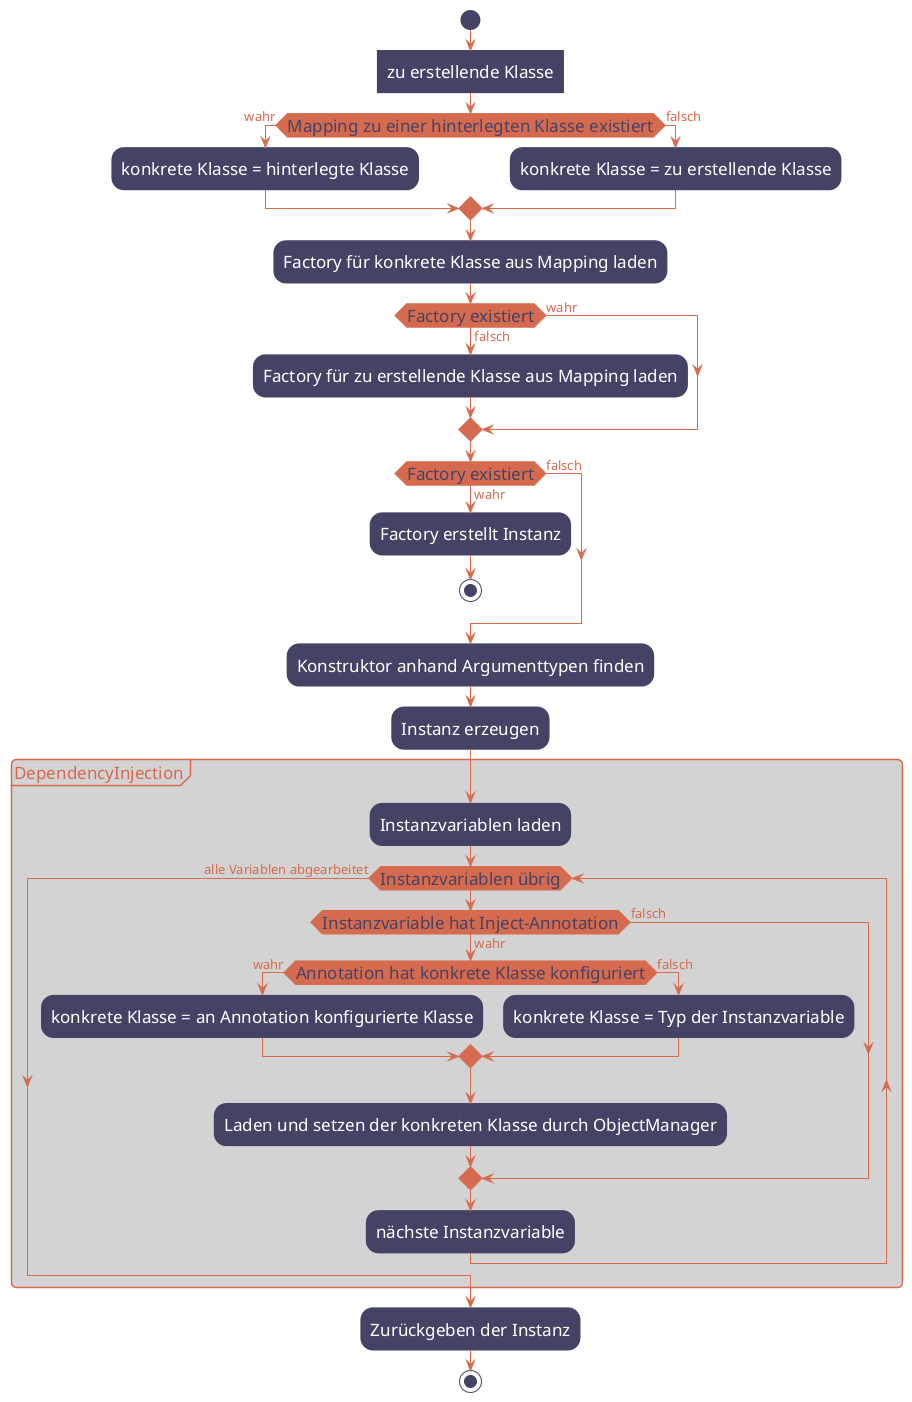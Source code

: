 @startuml
'https://plantuml.com/activity-diagram-beta

<style>
activityDiagram {
  BackgroundColor #444365
  BorderColor #444365
  LineColor #444365
  FontColor #FFF
  FontSize 17
  FontName arial

  diamond {
    BackgroundColor #d56a4e
    BorderColor #d56a4e
    LineColor #d56a4e
    FontColor #444365
    FontName arial
    FontSize 17
  }
  arrow {
    LineColor #d56a4e
    FontColor #d56a4e
    FontName Impact
    FontSize 13
  }
  partition {
    LineColor #d56a4e
    FontColor #d56a4e
    FontSize 17
    RoundCorner 10
    BackgroundColor lightgray
  }
}
document {
   BackgroundColor white
}
</style>

start
:zu erstellende Klasse]
if (Mapping zu einer hinterlegten Klasse existiert) is (wahr) then
  :konkrete Klasse = hinterlegte Klasse;
else (falsch)
  :konkrete Klasse = zu erstellende Klasse;
endif

:Factory für konkrete Klasse aus Mapping laden;
if (Factory existiert) is (wahr) then
else (falsch)
  :Factory für zu erstellende Klasse aus Mapping laden;
endif

if (Factory existiert) is (wahr) then
  :Factory erstellt Instanz;
  stop
else (falsch)
endif

:Konstruktor anhand Argumenttypen finden;
:Instanz erzeugen;

partition DependencyInjection {
    :Instanzvariablen laden;

    while (Instanzvariablen übrig)
      if (Instanzvariable hat Inject-Annotation) is (wahr) then
        if (Annotation hat konkrete Klasse konfiguriert) is (wahr) then
          :konkrete Klasse = an Annotation konfigurierte Klasse;
        else (falsch)
          :konkrete Klasse = Typ der Instanzvariable;
        endif
        :Laden und setzen der konkreten Klasse durch ObjectManager;
      else (falsch)
      endif
      :nächste Instanzvariable;
    endwhile (alle Variablen abgearbeitet)
}
:Zurückgeben der Instanz;

stop

@enduml
